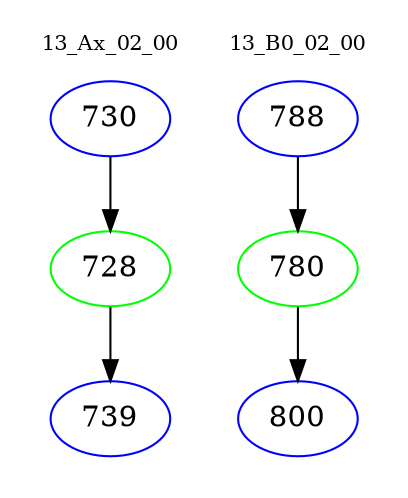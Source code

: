 digraph{
subgraph cluster_0 {
color = white
label = "13_Ax_02_00";
fontsize=10;
T0_730 [label="730", color="blue"]
T0_730 -> T0_728 [color="black"]
T0_728 [label="728", color="green"]
T0_728 -> T0_739 [color="black"]
T0_739 [label="739", color="blue"]
}
subgraph cluster_1 {
color = white
label = "13_B0_02_00";
fontsize=10;
T1_788 [label="788", color="blue"]
T1_788 -> T1_780 [color="black"]
T1_780 [label="780", color="green"]
T1_780 -> T1_800 [color="black"]
T1_800 [label="800", color="blue"]
}
}
